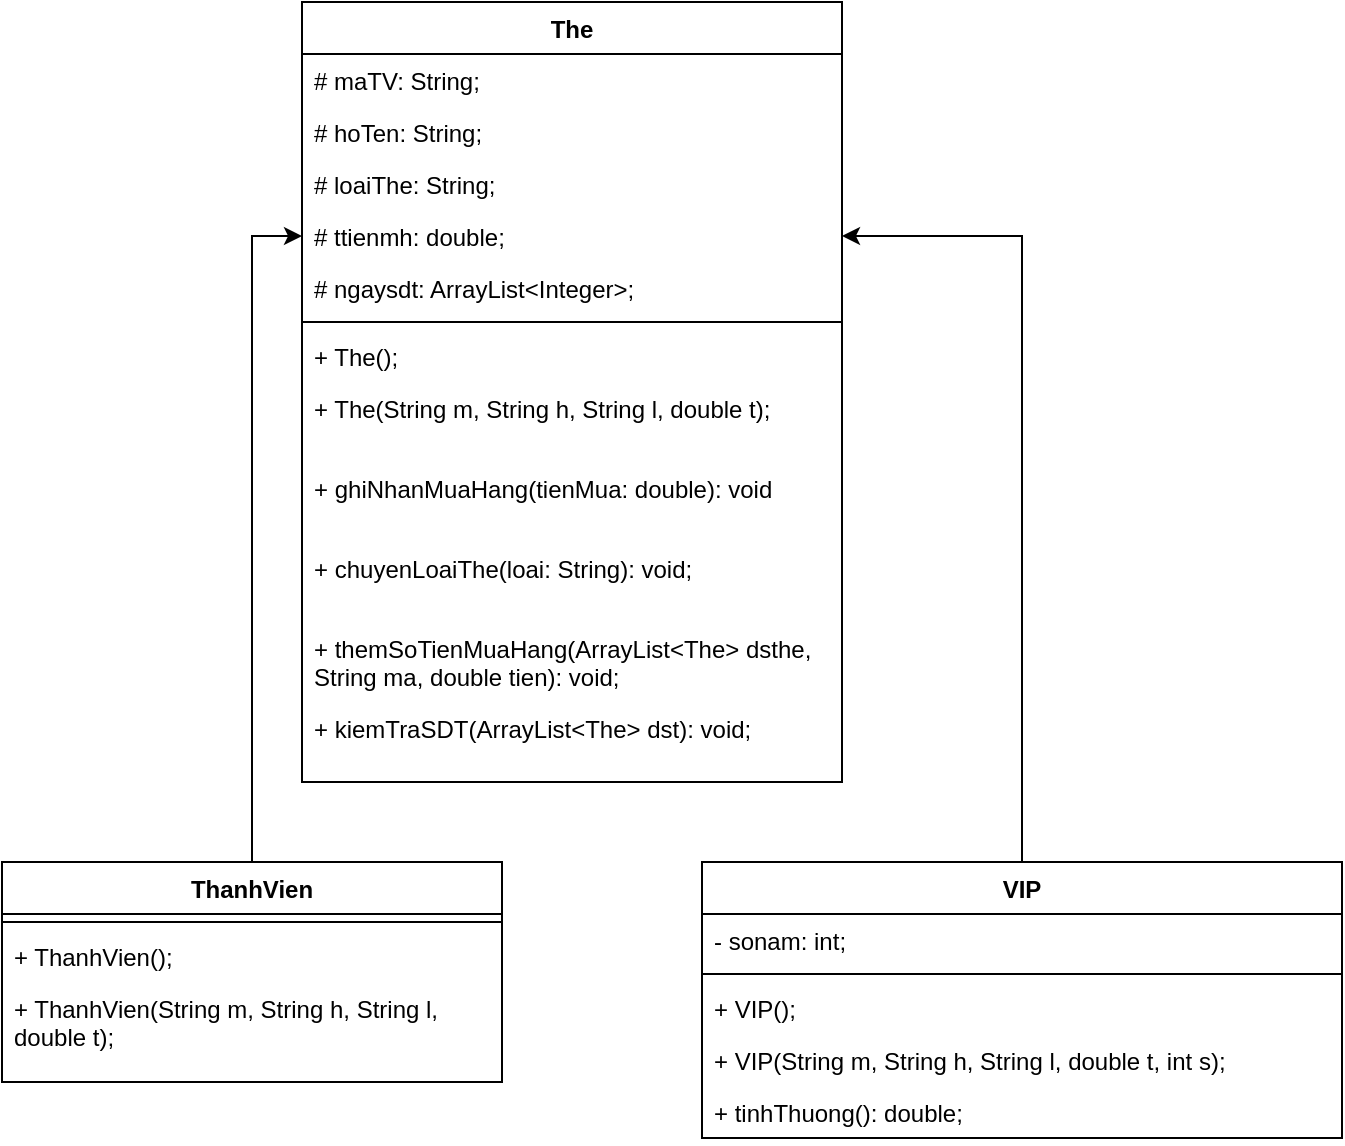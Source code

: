 <mxfile version="22.0.2" type="device">
  <diagram name="Siêu thị ABC" id="xC63bNyfOn7cMS47WMI1">
    <mxGraphModel dx="1104" dy="556" grid="1" gridSize="10" guides="1" tooltips="1" connect="1" arrows="1" fold="1" page="1" pageScale="1" pageWidth="850" pageHeight="1100" math="0" shadow="0">
      <root>
        <mxCell id="0" />
        <mxCell id="1" parent="0" />
        <mxCell id="ylV5Y2vZ4hsOMlqLsiWM-1" value="The" style="swimlane;fontStyle=1;align=center;verticalAlign=top;childLayout=stackLayout;horizontal=1;startSize=26;horizontalStack=0;resizeParent=1;resizeParentMax=0;resizeLast=0;collapsible=1;marginBottom=0;whiteSpace=wrap;html=1;" parent="1" vertex="1">
          <mxGeometry x="170" y="200" width="270" height="390" as="geometry" />
        </mxCell>
        <mxCell id="ylV5Y2vZ4hsOMlqLsiWM-2" value="# maTV: String;" style="text;strokeColor=none;fillColor=none;align=left;verticalAlign=top;spacingLeft=4;spacingRight=4;overflow=hidden;rotatable=0;points=[[0,0.5],[1,0.5]];portConstraint=eastwest;whiteSpace=wrap;html=1;" parent="ylV5Y2vZ4hsOMlqLsiWM-1" vertex="1">
          <mxGeometry y="26" width="270" height="26" as="geometry" />
        </mxCell>
        <mxCell id="ylV5Y2vZ4hsOMlqLsiWM-13" value="# hoTen: String;" style="text;strokeColor=none;fillColor=none;align=left;verticalAlign=top;spacingLeft=4;spacingRight=4;overflow=hidden;rotatable=0;points=[[0,0.5],[1,0.5]];portConstraint=eastwest;whiteSpace=wrap;html=1;" parent="ylV5Y2vZ4hsOMlqLsiWM-1" vertex="1">
          <mxGeometry y="52" width="270" height="26" as="geometry" />
        </mxCell>
        <mxCell id="ylV5Y2vZ4hsOMlqLsiWM-14" value="# loaiThe: String;" style="text;strokeColor=none;fillColor=none;align=left;verticalAlign=top;spacingLeft=4;spacingRight=4;overflow=hidden;rotatable=0;points=[[0,0.5],[1,0.5]];portConstraint=eastwest;whiteSpace=wrap;html=1;" parent="ylV5Y2vZ4hsOMlqLsiWM-1" vertex="1">
          <mxGeometry y="78" width="270" height="26" as="geometry" />
        </mxCell>
        <mxCell id="ylV5Y2vZ4hsOMlqLsiWM-16" value="# ttienmh: double;" style="text;strokeColor=none;fillColor=none;align=left;verticalAlign=top;spacingLeft=4;spacingRight=4;overflow=hidden;rotatable=0;points=[[0,0.5],[1,0.5]];portConstraint=eastwest;whiteSpace=wrap;html=1;" parent="ylV5Y2vZ4hsOMlqLsiWM-1" vertex="1">
          <mxGeometry y="104" width="270" height="26" as="geometry" />
        </mxCell>
        <mxCell id="ylV5Y2vZ4hsOMlqLsiWM-17" value="# ngaysdt: ArrayList&amp;lt;Integer&amp;gt;;" style="text;strokeColor=none;fillColor=none;align=left;verticalAlign=top;spacingLeft=4;spacingRight=4;overflow=hidden;rotatable=0;points=[[0,0.5],[1,0.5]];portConstraint=eastwest;whiteSpace=wrap;html=1;" parent="ylV5Y2vZ4hsOMlqLsiWM-1" vertex="1">
          <mxGeometry y="130" width="270" height="26" as="geometry" />
        </mxCell>
        <mxCell id="ylV5Y2vZ4hsOMlqLsiWM-3" value="" style="line;strokeWidth=1;fillColor=none;align=left;verticalAlign=middle;spacingTop=-1;spacingLeft=3;spacingRight=3;rotatable=0;labelPosition=right;points=[];portConstraint=eastwest;strokeColor=inherit;" parent="ylV5Y2vZ4hsOMlqLsiWM-1" vertex="1">
          <mxGeometry y="156" width="270" height="8" as="geometry" />
        </mxCell>
        <mxCell id="ylV5Y2vZ4hsOMlqLsiWM-4" value="+ The();" style="text;strokeColor=none;fillColor=none;align=left;verticalAlign=top;spacingLeft=4;spacingRight=4;overflow=hidden;rotatable=0;points=[[0,0.5],[1,0.5]];portConstraint=eastwest;whiteSpace=wrap;html=1;" parent="ylV5Y2vZ4hsOMlqLsiWM-1" vertex="1">
          <mxGeometry y="164" width="270" height="26" as="geometry" />
        </mxCell>
        <mxCell id="ylV5Y2vZ4hsOMlqLsiWM-18" value="+ The(String m, String h, String l, double t);" style="text;strokeColor=none;fillColor=none;align=left;verticalAlign=top;spacingLeft=4;spacingRight=4;overflow=hidden;rotatable=0;points=[[0,0.5],[1,0.5]];portConstraint=eastwest;whiteSpace=wrap;html=1;" parent="ylV5Y2vZ4hsOMlqLsiWM-1" vertex="1">
          <mxGeometry y="190" width="270" height="40" as="geometry" />
        </mxCell>
        <mxCell id="ylV5Y2vZ4hsOMlqLsiWM-19" value="+ ghiNhanMuaHang(tienMua: double): void" style="text;strokeColor=none;fillColor=none;align=left;verticalAlign=top;spacingLeft=4;spacingRight=4;overflow=hidden;rotatable=0;points=[[0,0.5],[1,0.5]];portConstraint=eastwest;whiteSpace=wrap;html=1;" parent="ylV5Y2vZ4hsOMlqLsiWM-1" vertex="1">
          <mxGeometry y="230" width="270" height="40" as="geometry" />
        </mxCell>
        <mxCell id="ylV5Y2vZ4hsOMlqLsiWM-24" value="+ chuyenLoaiThe(loai: String): void;" style="text;strokeColor=none;fillColor=none;align=left;verticalAlign=top;spacingLeft=4;spacingRight=4;overflow=hidden;rotatable=0;points=[[0,0.5],[1,0.5]];portConstraint=eastwest;whiteSpace=wrap;html=1;" parent="ylV5Y2vZ4hsOMlqLsiWM-1" vertex="1">
          <mxGeometry y="270" width="270" height="40" as="geometry" />
        </mxCell>
        <mxCell id="ylV5Y2vZ4hsOMlqLsiWM-26" value="+ themSoTienMuaHang(ArrayList&amp;lt;The&amp;gt; dsthe, String ma, double tien): void;" style="text;strokeColor=none;fillColor=none;align=left;verticalAlign=top;spacingLeft=4;spacingRight=4;overflow=hidden;rotatable=0;points=[[0,0.5],[1,0.5]];portConstraint=eastwest;whiteSpace=wrap;html=1;" parent="ylV5Y2vZ4hsOMlqLsiWM-1" vertex="1">
          <mxGeometry y="310" width="270" height="40" as="geometry" />
        </mxCell>
        <mxCell id="ylV5Y2vZ4hsOMlqLsiWM-27" value="+ kiemTraSDT(ArrayList&amp;lt;The&amp;gt; dst): void;" style="text;strokeColor=none;fillColor=none;align=left;verticalAlign=top;spacingLeft=4;spacingRight=4;overflow=hidden;rotatable=0;points=[[0,0.5],[1,0.5]];portConstraint=eastwest;whiteSpace=wrap;html=1;" parent="ylV5Y2vZ4hsOMlqLsiWM-1" vertex="1">
          <mxGeometry y="350" width="270" height="40" as="geometry" />
        </mxCell>
        <mxCell id="ylV5Y2vZ4hsOMlqLsiWM-22" style="edgeStyle=orthogonalEdgeStyle;rounded=0;orthogonalLoop=1;jettySize=auto;html=1;" parent="1" source="ylV5Y2vZ4hsOMlqLsiWM-5" target="ylV5Y2vZ4hsOMlqLsiWM-16" edge="1">
          <mxGeometry relative="1" as="geometry" />
        </mxCell>
        <mxCell id="ylV5Y2vZ4hsOMlqLsiWM-5" value="ThanhVien" style="swimlane;fontStyle=1;align=center;verticalAlign=top;childLayout=stackLayout;horizontal=1;startSize=26;horizontalStack=0;resizeParent=1;resizeParentMax=0;resizeLast=0;collapsible=1;marginBottom=0;whiteSpace=wrap;html=1;" parent="1" vertex="1">
          <mxGeometry x="20" y="630" width="250" height="110" as="geometry" />
        </mxCell>
        <mxCell id="ylV5Y2vZ4hsOMlqLsiWM-7" value="" style="line;strokeWidth=1;fillColor=none;align=left;verticalAlign=middle;spacingTop=-1;spacingLeft=3;spacingRight=3;rotatable=0;labelPosition=right;points=[];portConstraint=eastwest;strokeColor=inherit;" parent="ylV5Y2vZ4hsOMlqLsiWM-5" vertex="1">
          <mxGeometry y="26" width="250" height="8" as="geometry" />
        </mxCell>
        <mxCell id="ylV5Y2vZ4hsOMlqLsiWM-8" value="+ ThanhVien();" style="text;strokeColor=none;fillColor=none;align=left;verticalAlign=top;spacingLeft=4;spacingRight=4;overflow=hidden;rotatable=0;points=[[0,0.5],[1,0.5]];portConstraint=eastwest;whiteSpace=wrap;html=1;" parent="ylV5Y2vZ4hsOMlqLsiWM-5" vertex="1">
          <mxGeometry y="34" width="250" height="26" as="geometry" />
        </mxCell>
        <mxCell id="ylV5Y2vZ4hsOMlqLsiWM-20" value="+ ThanhVien(String m, String h, String l, double t);" style="text;strokeColor=none;fillColor=none;align=left;verticalAlign=top;spacingLeft=4;spacingRight=4;overflow=hidden;rotatable=0;points=[[0,0.5],[1,0.5]];portConstraint=eastwest;whiteSpace=wrap;html=1;" parent="ylV5Y2vZ4hsOMlqLsiWM-5" vertex="1">
          <mxGeometry y="60" width="250" height="50" as="geometry" />
        </mxCell>
        <mxCell id="ylV5Y2vZ4hsOMlqLsiWM-23" style="edgeStyle=orthogonalEdgeStyle;rounded=0;orthogonalLoop=1;jettySize=auto;html=1;" parent="1" source="ylV5Y2vZ4hsOMlqLsiWM-9" target="ylV5Y2vZ4hsOMlqLsiWM-16" edge="1">
          <mxGeometry relative="1" as="geometry" />
        </mxCell>
        <mxCell id="ylV5Y2vZ4hsOMlqLsiWM-9" value="VIP" style="swimlane;fontStyle=1;align=center;verticalAlign=top;childLayout=stackLayout;horizontal=1;startSize=26;horizontalStack=0;resizeParent=1;resizeParentMax=0;resizeLast=0;collapsible=1;marginBottom=0;whiteSpace=wrap;html=1;" parent="1" vertex="1">
          <mxGeometry x="370" y="630" width="320" height="138" as="geometry" />
        </mxCell>
        <mxCell id="ylV5Y2vZ4hsOMlqLsiWM-10" value="- sonam: int;" style="text;strokeColor=none;fillColor=none;align=left;verticalAlign=top;spacingLeft=4;spacingRight=4;overflow=hidden;rotatable=0;points=[[0,0.5],[1,0.5]];portConstraint=eastwest;whiteSpace=wrap;html=1;" parent="ylV5Y2vZ4hsOMlqLsiWM-9" vertex="1">
          <mxGeometry y="26" width="320" height="26" as="geometry" />
        </mxCell>
        <mxCell id="ylV5Y2vZ4hsOMlqLsiWM-11" value="" style="line;strokeWidth=1;fillColor=none;align=left;verticalAlign=middle;spacingTop=-1;spacingLeft=3;spacingRight=3;rotatable=0;labelPosition=right;points=[];portConstraint=eastwest;strokeColor=inherit;" parent="ylV5Y2vZ4hsOMlqLsiWM-9" vertex="1">
          <mxGeometry y="52" width="320" height="8" as="geometry" />
        </mxCell>
        <mxCell id="ylV5Y2vZ4hsOMlqLsiWM-12" value="+ VIP();" style="text;strokeColor=none;fillColor=none;align=left;verticalAlign=top;spacingLeft=4;spacingRight=4;overflow=hidden;rotatable=0;points=[[0,0.5],[1,0.5]];portConstraint=eastwest;whiteSpace=wrap;html=1;" parent="ylV5Y2vZ4hsOMlqLsiWM-9" vertex="1">
          <mxGeometry y="60" width="320" height="26" as="geometry" />
        </mxCell>
        <mxCell id="ylV5Y2vZ4hsOMlqLsiWM-21" value="+ VIP(String m, String h, String l, double t, int s);" style="text;strokeColor=none;fillColor=none;align=left;verticalAlign=top;spacingLeft=4;spacingRight=4;overflow=hidden;rotatable=0;points=[[0,0.5],[1,0.5]];portConstraint=eastwest;whiteSpace=wrap;html=1;" parent="ylV5Y2vZ4hsOMlqLsiWM-9" vertex="1">
          <mxGeometry y="86" width="320" height="26" as="geometry" />
        </mxCell>
        <mxCell id="ylV5Y2vZ4hsOMlqLsiWM-25" value="+ tinhThuong(): double;" style="text;strokeColor=none;fillColor=none;align=left;verticalAlign=top;spacingLeft=4;spacingRight=4;overflow=hidden;rotatable=0;points=[[0,0.5],[1,0.5]];portConstraint=eastwest;whiteSpace=wrap;html=1;" parent="ylV5Y2vZ4hsOMlqLsiWM-9" vertex="1">
          <mxGeometry y="112" width="320" height="26" as="geometry" />
        </mxCell>
      </root>
    </mxGraphModel>
  </diagram>
</mxfile>
